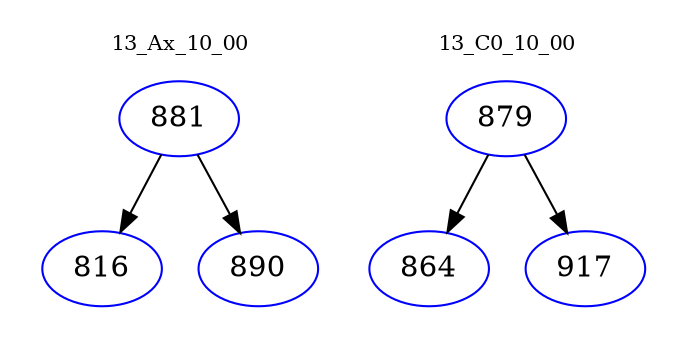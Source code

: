 digraph{
subgraph cluster_0 {
color = white
label = "13_Ax_10_00";
fontsize=10;
T0_881 [label="881", color="blue"]
T0_881 -> T0_816 [color="black"]
T0_816 [label="816", color="blue"]
T0_881 -> T0_890 [color="black"]
T0_890 [label="890", color="blue"]
}
subgraph cluster_1 {
color = white
label = "13_C0_10_00";
fontsize=10;
T1_879 [label="879", color="blue"]
T1_879 -> T1_864 [color="black"]
T1_864 [label="864", color="blue"]
T1_879 -> T1_917 [color="black"]
T1_917 [label="917", color="blue"]
}
}
